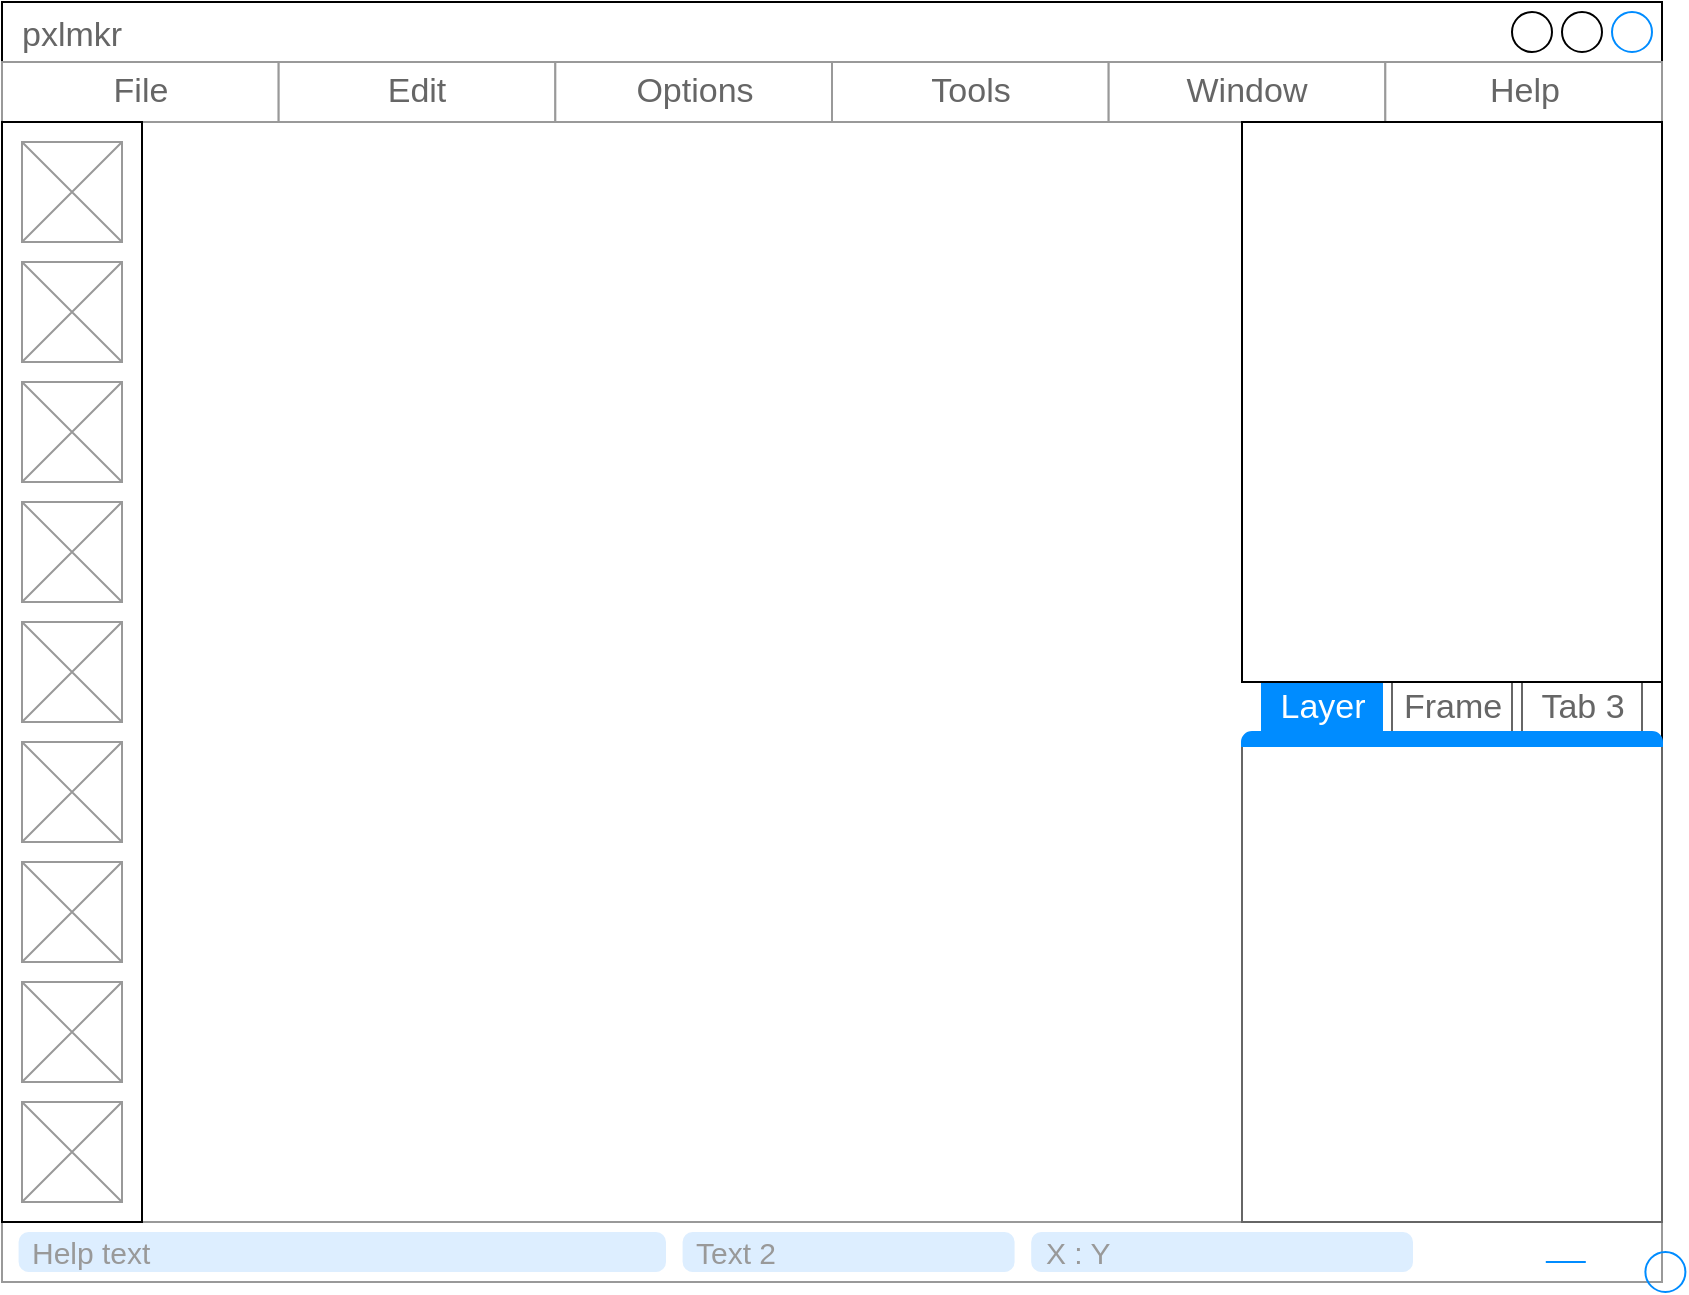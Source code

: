 <mxfile version="13.5.1" type="device"><diagram id="En1DQ5ZO2vMYVyvPC4wf" name="Page-1"><mxGraphModel dx="1072" dy="792" grid="1" gridSize="10" guides="1" tooltips="1" connect="1" arrows="1" fold="1" page="1" pageScale="1" pageWidth="850" pageHeight="1100" math="0" shadow="0"><root><mxCell id="0"/><mxCell id="1" parent="0"/><mxCell id="8PF2_N2sPzeez9lQlafh-1" value="pxlmkr" style="strokeWidth=1;shadow=0;dashed=0;align=center;html=1;shape=mxgraph.mockup.containers.window;align=left;verticalAlign=top;spacingLeft=8;strokeColor2=#008cff;strokeColor3=#c4c4c4;fontColor=#666666;mainText=;fontSize=17;labelBackgroundColor=none;" vertex="1" parent="1"><mxGeometry x="10" y="40" width="830" height="640" as="geometry"/></mxCell><mxCell id="8PF2_N2sPzeez9lQlafh-2" value="" style="strokeWidth=1;shadow=0;dashed=0;align=center;html=1;shape=mxgraph.mockup.forms.rrect;rSize=0;strokeColor=#999999;" vertex="1" parent="1"><mxGeometry x="10" y="70" width="830" height="30" as="geometry"/></mxCell><mxCell id="8PF2_N2sPzeez9lQlafh-3" value="File" style="strokeColor=inherit;fillColor=inherit;gradientColor=inherit;strokeWidth=1;shadow=0;dashed=0;align=center;html=1;shape=mxgraph.mockup.forms.rrect;rSize=0;fontSize=17;fontColor=#666666;" vertex="1" parent="8PF2_N2sPzeez9lQlafh-2"><mxGeometry width="138.333" height="30" as="geometry"/></mxCell><mxCell id="8PF2_N2sPzeez9lQlafh-4" value="Edit" style="strokeColor=inherit;fillColor=inherit;gradientColor=inherit;strokeWidth=1;shadow=0;dashed=0;align=center;html=1;shape=mxgraph.mockup.forms.rrect;rSize=0;fontSize=17;fontColor=#666666;" vertex="1" parent="8PF2_N2sPzeez9lQlafh-2"><mxGeometry x="138.333" width="138.333" height="30" as="geometry"/></mxCell><mxCell id="8PF2_N2sPzeez9lQlafh-5" value="Options" style="strokeColor=inherit;fillColor=inherit;gradientColor=inherit;strokeWidth=1;shadow=0;dashed=0;align=center;html=1;shape=mxgraph.mockup.forms.rrect;rSize=0;fontSize=17;fontColor=#666666;" vertex="1" parent="8PF2_N2sPzeez9lQlafh-2"><mxGeometry x="276.667" width="138.333" height="30" as="geometry"/></mxCell><mxCell id="8PF2_N2sPzeez9lQlafh-6" value="Tools" style="strokeColor=inherit;fillColor=inherit;gradientColor=inherit;strokeWidth=1;shadow=0;dashed=0;align=center;html=1;shape=mxgraph.mockup.forms.rrect;rSize=0;fontSize=17;fontColor=#666666;" vertex="1" parent="8PF2_N2sPzeez9lQlafh-2"><mxGeometry x="415" width="138.333" height="30" as="geometry"/></mxCell><mxCell id="8PF2_N2sPzeez9lQlafh-7" value="Window" style="strokeColor=inherit;fillColor=inherit;gradientColor=inherit;strokeWidth=1;shadow=0;dashed=0;align=center;html=1;shape=mxgraph.mockup.forms.rrect;rSize=0;fontSize=17;fontColor=#666666;" vertex="1" parent="8PF2_N2sPzeez9lQlafh-2"><mxGeometry x="553.333" width="138.333" height="30" as="geometry"/></mxCell><mxCell id="8PF2_N2sPzeez9lQlafh-8" value="Help" style="strokeColor=inherit;fillColor=inherit;gradientColor=inherit;strokeWidth=1;shadow=0;dashed=0;align=center;html=1;shape=mxgraph.mockup.forms.rrect;rSize=0;fontSize=17;fontColor=#666666;" vertex="1" parent="8PF2_N2sPzeez9lQlafh-2"><mxGeometry x="691.667" width="138.333" height="30" as="geometry"/></mxCell><mxCell id="8PF2_N2sPzeez9lQlafh-9" value="" style="strokeWidth=1;shadow=0;dashed=0;align=center;html=1;shape=mxgraph.mockup.misc.rrect;rSize=0;strokeColor=#999999;fillColor=#ffffff;" vertex="1" parent="1"><mxGeometry x="10" y="650" width="830" height="30" as="geometry"/></mxCell><mxCell id="8PF2_N2sPzeez9lQlafh-10" value="Help text" style="strokeWidth=1;shadow=0;dashed=0;align=center;html=1;shape=mxgraph.mockup.misc.rrect;rSize=5;strokeColor=none;fontSize=15;fontColor=#999999;fillColor=#ddeeff;align=left;spacingLeft=5;" vertex="1" parent="8PF2_N2sPzeez9lQlafh-9"><mxGeometry x="8.3" y="5" width="323.7" height="20" as="geometry"/></mxCell><mxCell id="8PF2_N2sPzeez9lQlafh-11" value="Text 2" style="strokeWidth=1;shadow=0;dashed=0;align=center;html=1;shape=mxgraph.mockup.misc.rrect;rSize=5;strokeColor=none;fontSize=15;fontColor=#999999;fillColor=#ddeeff;align=left;spacingLeft=5;" vertex="1" parent="8PF2_N2sPzeez9lQlafh-9"><mxGeometry x="340.3" y="5" width="166" height="20" as="geometry"/></mxCell><mxCell id="8PF2_N2sPzeez9lQlafh-12" value="X : Y" style="strokeWidth=1;shadow=0;dashed=0;align=right;html=1;shape=mxgraph.mockup.misc.rrect;rSize=5;strokeColor=none;fontSize=15;fontColor=#999999;fillColor=#ddeeff;align=left;spacingLeft=5;" vertex="1" parent="8PF2_N2sPzeez9lQlafh-9"><mxGeometry x="514.6" y="5" width="190.9" height="20" as="geometry"/></mxCell><mxCell id="8PF2_N2sPzeez9lQlafh-13" value="" style="strokeWidth=1;shadow=0;dashed=0;align=center;html=1;shape=mxgraph.mockup.misc.anchor;" vertex="1" parent="8PF2_N2sPzeez9lQlafh-9"><mxGeometry x="821.7" y="15" as="geometry"/></mxCell><mxCell id="8PF2_N2sPzeez9lQlafh-14" value="" style="shape=ellipse;fillColor=none;strokeColor=#008cff;resizable=0;html=1;" vertex="1" parent="8PF2_N2sPzeez9lQlafh-13"><mxGeometry x="NaN" y="NaN" width="20" height="20" as="geometry"/></mxCell><mxCell id="8PF2_N2sPzeez9lQlafh-15" value="" style="strokeWidth=1;shadow=0;dashed=0;align=center;html=1;shape=mxgraph.mockup.misc.anchor;" vertex="1" parent="8PF2_N2sPzeez9lQlafh-9"><mxGeometry x="771.9" y="15" as="geometry"/></mxCell><mxCell id="8PF2_N2sPzeez9lQlafh-16" value="" style="shape=line;strokeColor=#008cff;resizable=0;" vertex="1" parent="8PF2_N2sPzeez9lQlafh-15"><mxGeometry x="NaN" y="NaN" width="20" height="10" as="geometry"/></mxCell><mxCell id="8PF2_N2sPzeez9lQlafh-26" value="" style="rounded=0;whiteSpace=wrap;html=1;align=right;" vertex="1" parent="1"><mxGeometry x="10" y="100" width="70" height="550" as="geometry"/></mxCell><mxCell id="8PF2_N2sPzeez9lQlafh-17" value="" style="verticalLabelPosition=bottom;shadow=0;dashed=0;align=center;html=1;verticalAlign=top;strokeWidth=1;shape=mxgraph.mockup.graphics.simpleIcon;strokeColor=#999999;fillColor=#ffffff;" vertex="1" parent="1"><mxGeometry x="20" y="110" width="50" height="50" as="geometry"/></mxCell><mxCell id="8PF2_N2sPzeez9lQlafh-18" value="" style="verticalLabelPosition=bottom;shadow=0;dashed=0;align=center;html=1;verticalAlign=top;strokeWidth=1;shape=mxgraph.mockup.graphics.simpleIcon;strokeColor=#999999;fillColor=#ffffff;" vertex="1" parent="1"><mxGeometry x="20" y="170" width="50" height="50" as="geometry"/></mxCell><mxCell id="8PF2_N2sPzeez9lQlafh-19" value="" style="verticalLabelPosition=bottom;shadow=0;dashed=0;align=center;html=1;verticalAlign=top;strokeWidth=1;shape=mxgraph.mockup.graphics.simpleIcon;strokeColor=#999999;fillColor=#ffffff;" vertex="1" parent="1"><mxGeometry x="20" y="230" width="50" height="50" as="geometry"/></mxCell><mxCell id="8PF2_N2sPzeez9lQlafh-20" value="" style="verticalLabelPosition=bottom;shadow=0;dashed=0;align=center;html=1;verticalAlign=top;strokeWidth=1;shape=mxgraph.mockup.graphics.simpleIcon;strokeColor=#999999;fillColor=#ffffff;" vertex="1" parent="1"><mxGeometry x="20" y="410" width="50" height="50" as="geometry"/></mxCell><mxCell id="8PF2_N2sPzeez9lQlafh-21" value="" style="verticalLabelPosition=bottom;shadow=0;dashed=0;align=center;html=1;verticalAlign=top;strokeWidth=1;shape=mxgraph.mockup.graphics.simpleIcon;strokeColor=#999999;fillColor=#ffffff;" vertex="1" parent="1"><mxGeometry x="20" y="350" width="50" height="50" as="geometry"/></mxCell><mxCell id="8PF2_N2sPzeez9lQlafh-22" value="" style="verticalLabelPosition=bottom;shadow=0;dashed=0;align=center;html=1;verticalAlign=top;strokeWidth=1;shape=mxgraph.mockup.graphics.simpleIcon;strokeColor=#999999;fillColor=#ffffff;" vertex="1" parent="1"><mxGeometry x="20" y="290" width="50" height="50" as="geometry"/></mxCell><mxCell id="8PF2_N2sPzeez9lQlafh-23" value="" style="verticalLabelPosition=bottom;shadow=0;dashed=0;align=center;html=1;verticalAlign=top;strokeWidth=1;shape=mxgraph.mockup.graphics.simpleIcon;strokeColor=#999999;fillColor=#ffffff;" vertex="1" parent="1"><mxGeometry x="20" y="470" width="50" height="50" as="geometry"/></mxCell><mxCell id="8PF2_N2sPzeez9lQlafh-24" value="" style="verticalLabelPosition=bottom;shadow=0;dashed=0;align=center;html=1;verticalAlign=top;strokeWidth=1;shape=mxgraph.mockup.graphics.simpleIcon;strokeColor=#999999;fillColor=#ffffff;" vertex="1" parent="1"><mxGeometry x="20" y="530" width="50" height="50" as="geometry"/></mxCell><mxCell id="8PF2_N2sPzeez9lQlafh-25" value="" style="verticalLabelPosition=bottom;shadow=0;dashed=0;align=center;html=1;verticalAlign=top;strokeWidth=1;shape=mxgraph.mockup.graphics.simpleIcon;strokeColor=#999999;fillColor=#ffffff;" vertex="1" parent="1"><mxGeometry x="20" y="590" width="50" height="50" as="geometry"/></mxCell><mxCell id="8PF2_N2sPzeez9lQlafh-37" value="" style="strokeWidth=1;shadow=0;dashed=0;align=center;html=1;shape=mxgraph.mockup.containers.marginRect2;rectMarginTop=32;strokeColor=#666666;gradientColor=none;" vertex="1" parent="1"><mxGeometry x="630" y="380" width="210" height="270" as="geometry"/></mxCell><mxCell id="8PF2_N2sPzeez9lQlafh-38" value="Frame" style="strokeColor=inherit;fillColor=inherit;gradientColor=inherit;strokeWidth=1;shadow=0;dashed=0;align=center;html=1;shape=mxgraph.mockup.containers.rrect;rSize=0;fontSize=17;fontColor=#666666;gradientColor=none;" vertex="1" parent="8PF2_N2sPzeez9lQlafh-37"><mxGeometry width="60" height="25" relative="1" as="geometry"><mxPoint x="75" as="offset"/></mxGeometry></mxCell><mxCell id="8PF2_N2sPzeez9lQlafh-39" value="Layer" style="strokeWidth=1;shadow=0;dashed=0;align=center;html=1;shape=mxgraph.mockup.containers.rrect;rSize=0;fontSize=17;fontColor=#ffffff;strokeColor=#008cff;fillColor=#008cff;" vertex="1" parent="8PF2_N2sPzeez9lQlafh-37"><mxGeometry width="60" height="25" relative="1" as="geometry"><mxPoint x="10" as="offset"/></mxGeometry></mxCell><mxCell id="8PF2_N2sPzeez9lQlafh-40" value="Tab 3" style="strokeColor=inherit;fillColor=inherit;gradientColor=inherit;strokeWidth=1;shadow=0;dashed=0;align=center;html=1;shape=mxgraph.mockup.containers.rrect;rSize=0;fontSize=17;fontColor=#666666;gradientColor=none;" vertex="1" parent="8PF2_N2sPzeez9lQlafh-37"><mxGeometry width="60" height="25" relative="1" as="geometry"><mxPoint x="140" as="offset"/></mxGeometry></mxCell><mxCell id="8PF2_N2sPzeez9lQlafh-41" value="" style="strokeWidth=1;shadow=0;dashed=0;align=center;html=1;shape=mxgraph.mockup.containers.topButton;rSize=5;strokeColor=#008cff;fillColor=#008cff;gradientColor=none;resizeWidth=1;movable=0;deletable=1;" vertex="1" parent="8PF2_N2sPzeez9lQlafh-37"><mxGeometry width="210" height="7" relative="1" as="geometry"><mxPoint y="25" as="offset"/></mxGeometry></mxCell><mxCell id="8PF2_N2sPzeez9lQlafh-42" value="" style="rounded=0;whiteSpace=wrap;html=1;align=right;" vertex="1" parent="1"><mxGeometry x="630" y="100" width="210" height="280" as="geometry"/></mxCell></root></mxGraphModel></diagram></mxfile>